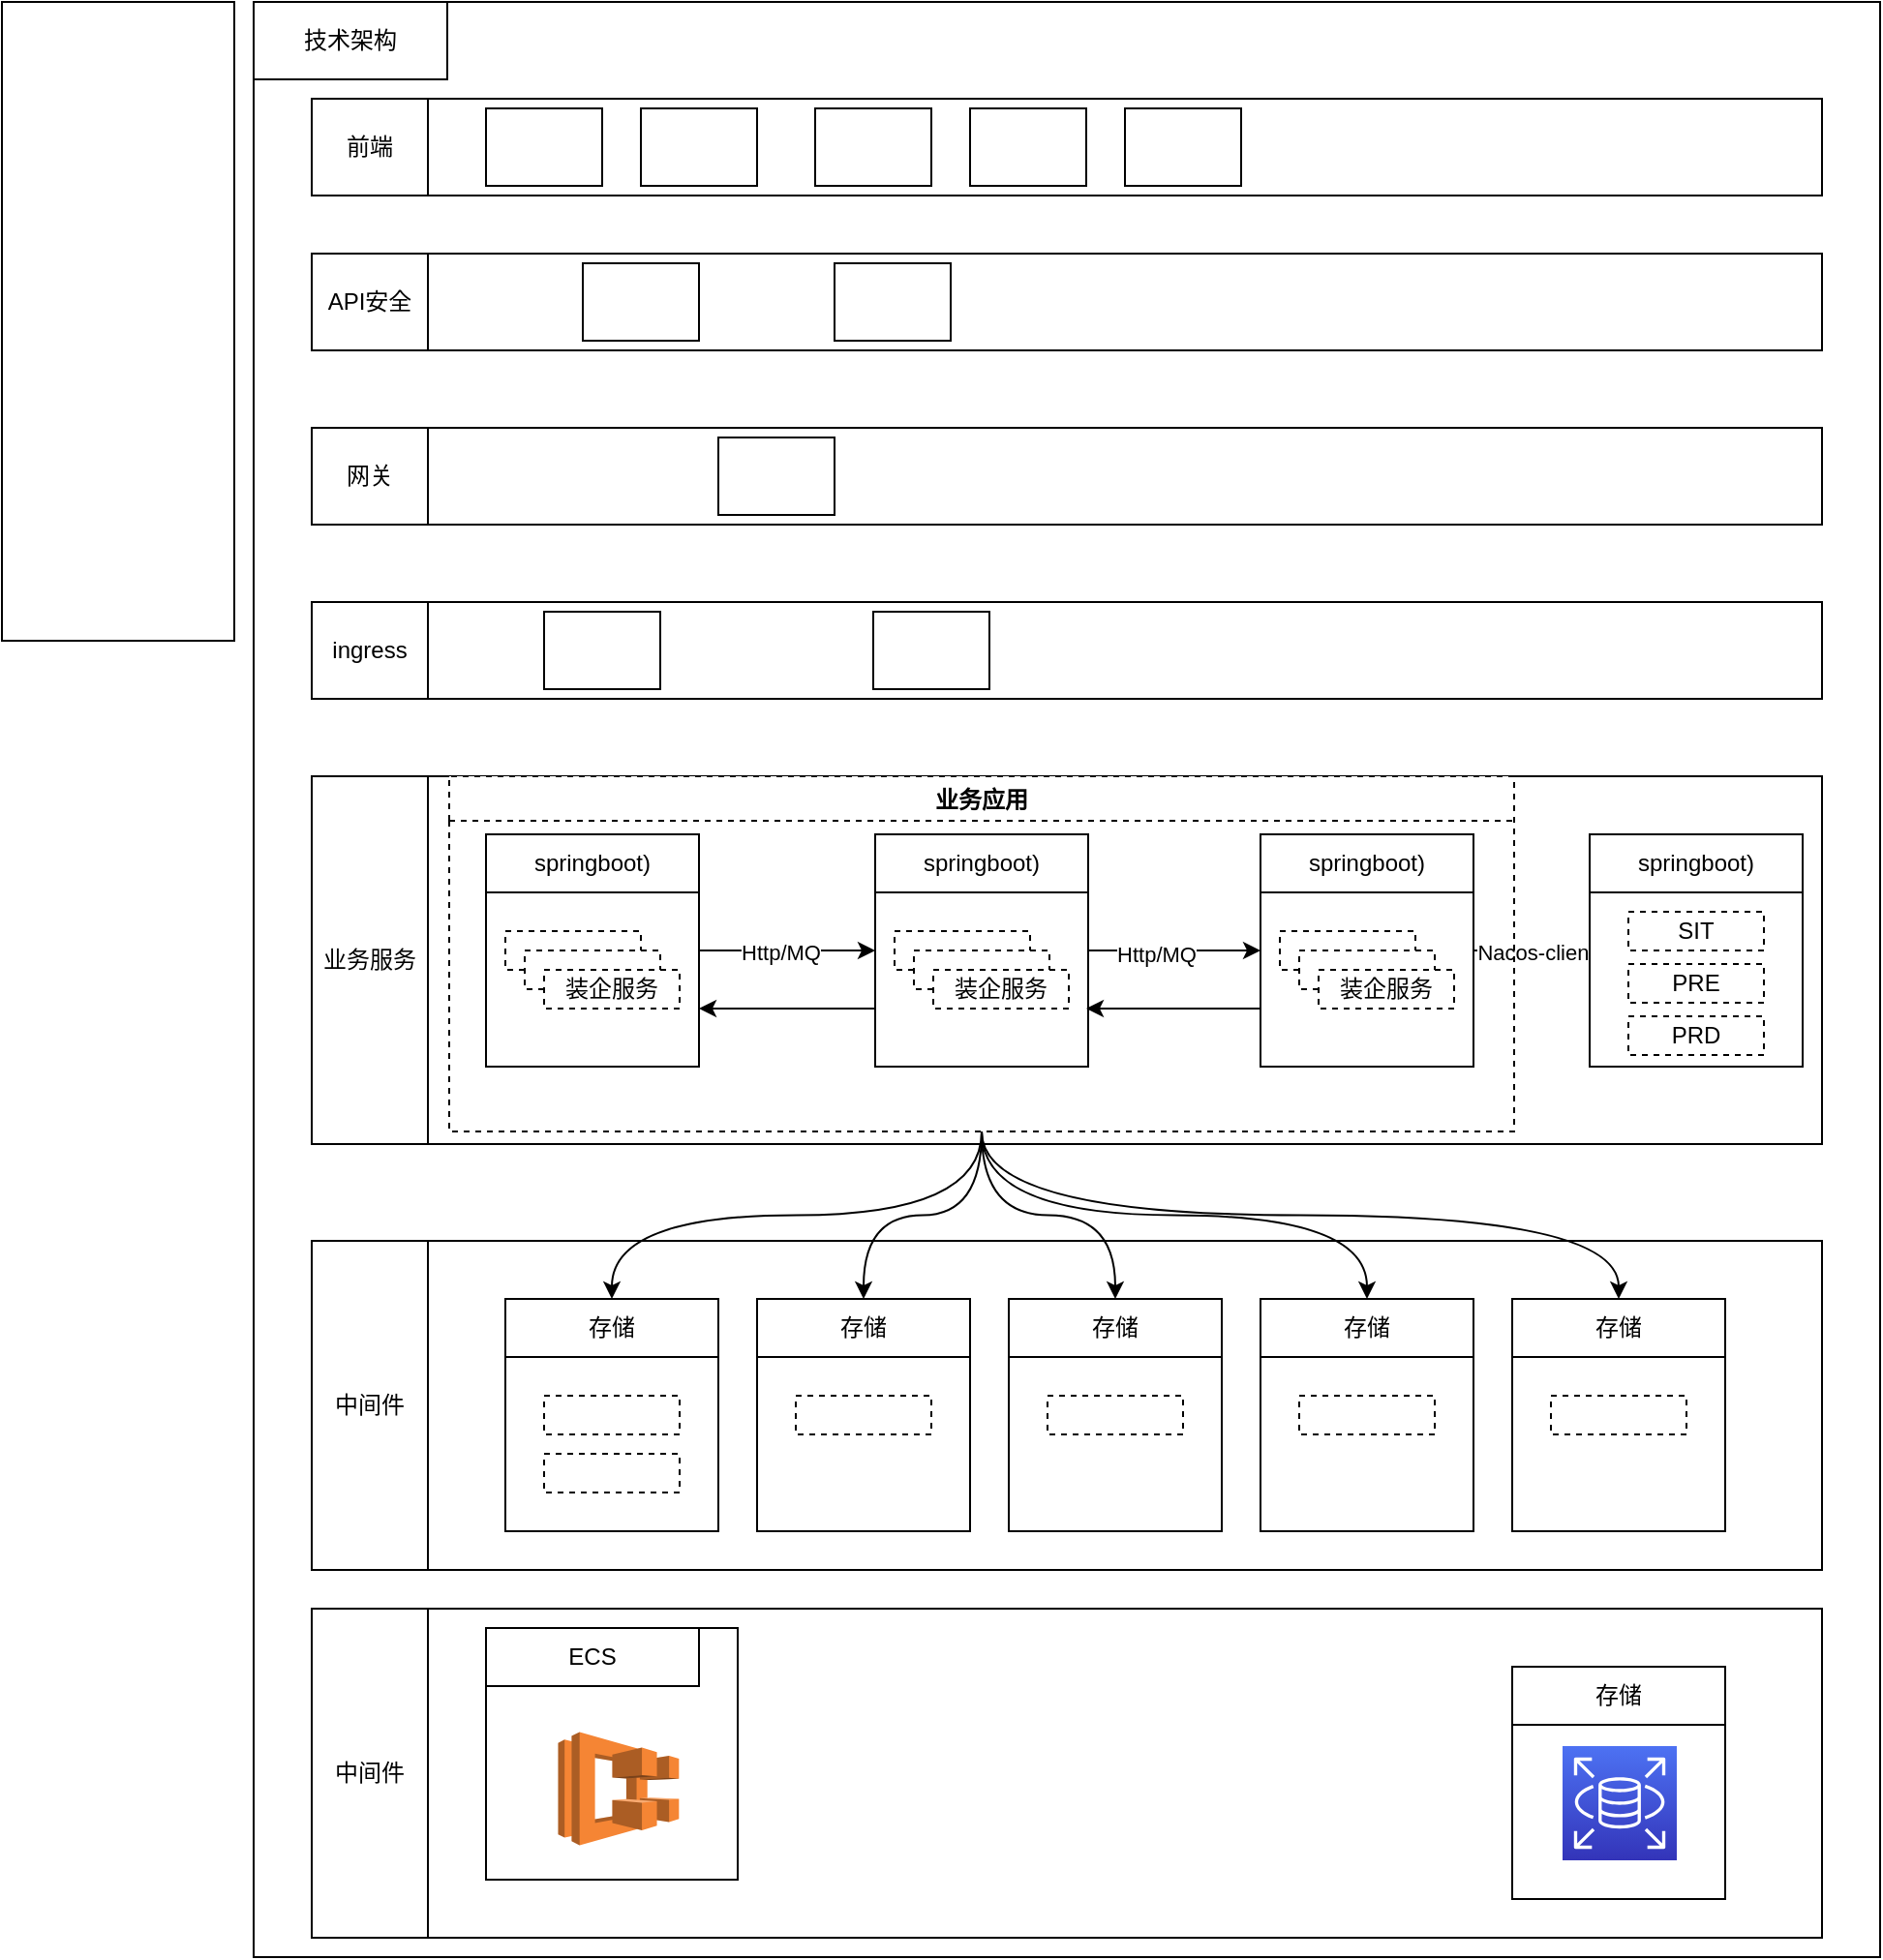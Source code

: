 <mxfile version="14.7.2" type="github">
  <diagram id="6mHEtAGcMzhpT5VHvflu" name="Page-1">
    <mxGraphModel dx="1773" dy="1792" grid="1" gridSize="10" guides="1" tooltips="1" connect="1" arrows="1" fold="1" page="1" pageScale="1" pageWidth="827" pageHeight="1169" math="0" shadow="0">
      <root>
        <mxCell id="0" />
        <mxCell id="1" parent="0" />
        <mxCell id="u0kvqzSaH0CHyrP6EFvl-1" value="" style="rounded=0;whiteSpace=wrap;html=1;direction=south;movable=1;resizable=1;rotatable=1;deletable=1;editable=1;connectable=1;" vertex="1" parent="1">
          <mxGeometry x="-520" y="-170" width="840" height="1010" as="geometry" />
        </mxCell>
        <mxCell id="u0kvqzSaH0CHyrP6EFvl-2" value="技术架构" style="rounded=0;whiteSpace=wrap;html=1;" vertex="1" parent="1">
          <mxGeometry x="-520" y="-170" width="100" height="40" as="geometry" />
        </mxCell>
        <mxCell id="u0kvqzSaH0CHyrP6EFvl-3" value="" style="rounded=0;whiteSpace=wrap;html=1;" vertex="1" parent="1">
          <mxGeometry x="-490" y="-120" width="780" height="50" as="geometry" />
        </mxCell>
        <mxCell id="u0kvqzSaH0CHyrP6EFvl-4" value="前端" style="rounded=0;whiteSpace=wrap;html=1;" vertex="1" parent="1">
          <mxGeometry x="-490" y="-120" width="60" height="50" as="geometry" />
        </mxCell>
        <mxCell id="u0kvqzSaH0CHyrP6EFvl-5" value="" style="rounded=0;whiteSpace=wrap;html=1;" vertex="1" parent="1">
          <mxGeometry x="-490" y="-40" width="780" height="50" as="geometry" />
        </mxCell>
        <mxCell id="u0kvqzSaH0CHyrP6EFvl-6" value="API安全" style="rounded=0;whiteSpace=wrap;html=1;" vertex="1" parent="1">
          <mxGeometry x="-490" y="-40" width="60" height="50" as="geometry" />
        </mxCell>
        <mxCell id="u0kvqzSaH0CHyrP6EFvl-7" value="" style="rounded=0;whiteSpace=wrap;html=1;" vertex="1" parent="1">
          <mxGeometry x="-490" y="50" width="780" height="50" as="geometry" />
        </mxCell>
        <mxCell id="u0kvqzSaH0CHyrP6EFvl-8" value="网关" style="rounded=0;whiteSpace=wrap;html=1;" vertex="1" parent="1">
          <mxGeometry x="-490" y="50" width="60" height="50" as="geometry" />
        </mxCell>
        <mxCell id="u0kvqzSaH0CHyrP6EFvl-9" value="" style="rounded=0;whiteSpace=wrap;html=1;" vertex="1" parent="1">
          <mxGeometry x="-490" y="140" width="780" height="50" as="geometry" />
        </mxCell>
        <mxCell id="u0kvqzSaH0CHyrP6EFvl-10" value="ingress" style="rounded=0;whiteSpace=wrap;html=1;" vertex="1" parent="1">
          <mxGeometry x="-490" y="140" width="60" height="50" as="geometry" />
        </mxCell>
        <mxCell id="u0kvqzSaH0CHyrP6EFvl-11" value="" style="rounded=0;whiteSpace=wrap;html=1;movable=1;resizable=1;rotatable=1;deletable=1;editable=1;connectable=1;" vertex="1" parent="1">
          <mxGeometry x="-490" y="230" width="780" height="190" as="geometry" />
        </mxCell>
        <mxCell id="u0kvqzSaH0CHyrP6EFvl-12" value="业务服务" style="rounded=0;whiteSpace=wrap;html=1;" vertex="1" parent="1">
          <mxGeometry x="-490" y="230" width="60" height="190" as="geometry" />
        </mxCell>
        <mxCell id="u0kvqzSaH0CHyrP6EFvl-13" value="" style="rounded=0;whiteSpace=wrap;html=1;" vertex="1" parent="1">
          <mxGeometry x="-490" y="470" width="780" height="170" as="geometry" />
        </mxCell>
        <mxCell id="u0kvqzSaH0CHyrP6EFvl-14" value="中间件" style="rounded=0;whiteSpace=wrap;html=1;" vertex="1" parent="1">
          <mxGeometry x="-490" y="470" width="60" height="170" as="geometry" />
        </mxCell>
        <mxCell id="u0kvqzSaH0CHyrP6EFvl-15" value="" style="rounded=0;whiteSpace=wrap;html=1;" vertex="1" parent="1">
          <mxGeometry x="-400" y="-115" width="60" height="40" as="geometry" />
        </mxCell>
        <mxCell id="u0kvqzSaH0CHyrP6EFvl-16" value="" style="rounded=0;whiteSpace=wrap;html=1;" vertex="1" parent="1">
          <mxGeometry x="-320" y="-115" width="60" height="40" as="geometry" />
        </mxCell>
        <mxCell id="u0kvqzSaH0CHyrP6EFvl-17" value="" style="rounded=0;whiteSpace=wrap;html=1;" vertex="1" parent="1">
          <mxGeometry x="-230" y="-115" width="60" height="40" as="geometry" />
        </mxCell>
        <mxCell id="u0kvqzSaH0CHyrP6EFvl-18" value="" style="rounded=0;whiteSpace=wrap;html=1;" vertex="1" parent="1">
          <mxGeometry x="-150" y="-115" width="60" height="40" as="geometry" />
        </mxCell>
        <mxCell id="u0kvqzSaH0CHyrP6EFvl-19" value="" style="rounded=0;whiteSpace=wrap;html=1;" vertex="1" parent="1">
          <mxGeometry x="-70" y="-115" width="60" height="40" as="geometry" />
        </mxCell>
        <mxCell id="u0kvqzSaH0CHyrP6EFvl-20" value="" style="rounded=0;whiteSpace=wrap;html=1;" vertex="1" parent="1">
          <mxGeometry x="-350" y="-35" width="60" height="40" as="geometry" />
        </mxCell>
        <mxCell id="u0kvqzSaH0CHyrP6EFvl-21" value="" style="rounded=0;whiteSpace=wrap;html=1;" vertex="1" parent="1">
          <mxGeometry x="-220" y="-35" width="60" height="40" as="geometry" />
        </mxCell>
        <mxCell id="u0kvqzSaH0CHyrP6EFvl-22" value="" style="rounded=0;whiteSpace=wrap;html=1;" vertex="1" parent="1">
          <mxGeometry x="-280" y="55" width="60" height="40" as="geometry" />
        </mxCell>
        <mxCell id="u0kvqzSaH0CHyrP6EFvl-23" value="" style="rounded=0;whiteSpace=wrap;html=1;" vertex="1" parent="1">
          <mxGeometry x="-370" y="145" width="60" height="40" as="geometry" />
        </mxCell>
        <mxCell id="u0kvqzSaH0CHyrP6EFvl-24" value="" style="rounded=0;whiteSpace=wrap;html=1;" vertex="1" parent="1">
          <mxGeometry x="-200" y="145" width="60" height="40" as="geometry" />
        </mxCell>
        <mxCell id="u0kvqzSaH0CHyrP6EFvl-25" style="edgeStyle=none;rounded=0;orthogonalLoop=1;jettySize=auto;html=1;exitX=0;exitY=0.75;exitDx=0;exitDy=0;entryX=1;entryY=0.75;entryDx=0;entryDy=0;" edge="1" parent="1" source="u0kvqzSaH0CHyrP6EFvl-28" target="u0kvqzSaH0CHyrP6EFvl-48">
          <mxGeometry relative="1" as="geometry" />
        </mxCell>
        <mxCell id="u0kvqzSaH0CHyrP6EFvl-26" style="edgeStyle=none;rounded=0;orthogonalLoop=1;jettySize=auto;html=1;exitX=1;exitY=0.5;exitDx=0;exitDy=0;entryX=0;entryY=0.5;entryDx=0;entryDy=0;" edge="1" parent="1" source="u0kvqzSaH0CHyrP6EFvl-28" target="u0kvqzSaH0CHyrP6EFvl-36">
          <mxGeometry relative="1" as="geometry" />
        </mxCell>
        <mxCell id="u0kvqzSaH0CHyrP6EFvl-27" value="Http/MQ" style="edgeLabel;html=1;align=center;verticalAlign=middle;resizable=0;points=[];" vertex="1" connectable="0" parent="u0kvqzSaH0CHyrP6EFvl-26">
          <mxGeometry x="-0.213" y="-2" relative="1" as="geometry">
            <mxPoint as="offset" />
          </mxGeometry>
        </mxCell>
        <mxCell id="u0kvqzSaH0CHyrP6EFvl-28" value="" style="rounded=0;whiteSpace=wrap;html=1;" vertex="1" parent="1">
          <mxGeometry x="-199" y="260" width="110" height="120" as="geometry" />
        </mxCell>
        <mxCell id="u0kvqzSaH0CHyrP6EFvl-29" value="springboot)" style="rounded=0;whiteSpace=wrap;html=1;" vertex="1" parent="1">
          <mxGeometry x="-199" y="260" width="110" height="30" as="geometry" />
        </mxCell>
        <mxCell id="u0kvqzSaH0CHyrP6EFvl-30" value="" style="rounded=0;whiteSpace=wrap;html=1;dashed=1;" vertex="1" parent="1">
          <mxGeometry x="-189" y="310" width="70" height="20" as="geometry" />
        </mxCell>
        <mxCell id="u0kvqzSaH0CHyrP6EFvl-31" value="" style="rounded=0;whiteSpace=wrap;html=1;dashed=1;" vertex="1" parent="1">
          <mxGeometry x="-179" y="320" width="70" height="20" as="geometry" />
        </mxCell>
        <mxCell id="u0kvqzSaH0CHyrP6EFvl-32" value="装企服务" style="rounded=0;whiteSpace=wrap;html=1;dashed=1;" vertex="1" parent="1">
          <mxGeometry x="-169" y="330" width="70" height="20" as="geometry" />
        </mxCell>
        <mxCell id="u0kvqzSaH0CHyrP6EFvl-33" style="edgeStyle=none;rounded=0;orthogonalLoop=1;jettySize=auto;html=1;exitX=0;exitY=0.75;exitDx=0;exitDy=0;" edge="1" parent="1" source="u0kvqzSaH0CHyrP6EFvl-36">
          <mxGeometry relative="1" as="geometry">
            <mxPoint x="-90" y="350" as="targetPoint" />
          </mxGeometry>
        </mxCell>
        <mxCell id="u0kvqzSaH0CHyrP6EFvl-34" style="edgeStyle=none;rounded=0;orthogonalLoop=1;jettySize=auto;html=1;exitX=1;exitY=0.5;exitDx=0;exitDy=0;" edge="1" parent="1" source="u0kvqzSaH0CHyrP6EFvl-36" target="u0kvqzSaH0CHyrP6EFvl-41">
          <mxGeometry relative="1" as="geometry" />
        </mxCell>
        <mxCell id="u0kvqzSaH0CHyrP6EFvl-35" value="Nacos-client" style="edgeLabel;html=1;align=center;verticalAlign=middle;resizable=0;points=[];" vertex="1" connectable="0" parent="u0kvqzSaH0CHyrP6EFvl-34">
          <mxGeometry x="0.067" y="-1" relative="1" as="geometry">
            <mxPoint as="offset" />
          </mxGeometry>
        </mxCell>
        <mxCell id="u0kvqzSaH0CHyrP6EFvl-36" value="" style="rounded=0;whiteSpace=wrap;html=1;" vertex="1" parent="1">
          <mxGeometry y="260" width="110" height="120" as="geometry" />
        </mxCell>
        <mxCell id="u0kvqzSaH0CHyrP6EFvl-37" value="springboot)" style="rounded=0;whiteSpace=wrap;html=1;" vertex="1" parent="1">
          <mxGeometry y="260" width="110" height="30" as="geometry" />
        </mxCell>
        <mxCell id="u0kvqzSaH0CHyrP6EFvl-38" value="" style="rounded=0;whiteSpace=wrap;html=1;dashed=1;" vertex="1" parent="1">
          <mxGeometry x="10" y="310" width="70" height="20" as="geometry" />
        </mxCell>
        <mxCell id="u0kvqzSaH0CHyrP6EFvl-39" value="" style="rounded=0;whiteSpace=wrap;html=1;dashed=1;" vertex="1" parent="1">
          <mxGeometry x="20" y="320" width="70" height="20" as="geometry" />
        </mxCell>
        <mxCell id="u0kvqzSaH0CHyrP6EFvl-40" value="装企服务" style="rounded=0;whiteSpace=wrap;html=1;dashed=1;" vertex="1" parent="1">
          <mxGeometry x="30" y="330" width="70" height="20" as="geometry" />
        </mxCell>
        <mxCell id="u0kvqzSaH0CHyrP6EFvl-41" value="" style="rounded=0;whiteSpace=wrap;html=1;" vertex="1" parent="1">
          <mxGeometry x="170" y="260" width="110" height="120" as="geometry" />
        </mxCell>
        <mxCell id="u0kvqzSaH0CHyrP6EFvl-42" value="springboot)" style="rounded=0;whiteSpace=wrap;html=1;" vertex="1" parent="1">
          <mxGeometry x="170" y="260" width="110" height="30" as="geometry" />
        </mxCell>
        <mxCell id="u0kvqzSaH0CHyrP6EFvl-43" value="SIT" style="rounded=0;whiteSpace=wrap;html=1;dashed=1;" vertex="1" parent="1">
          <mxGeometry x="190" y="300" width="70" height="20" as="geometry" />
        </mxCell>
        <mxCell id="u0kvqzSaH0CHyrP6EFvl-44" value="PRE" style="rounded=0;whiteSpace=wrap;html=1;dashed=1;" vertex="1" parent="1">
          <mxGeometry x="190" y="327" width="70" height="20" as="geometry" />
        </mxCell>
        <mxCell id="u0kvqzSaH0CHyrP6EFvl-45" value="PRD" style="rounded=0;whiteSpace=wrap;html=1;dashed=1;" vertex="1" parent="1">
          <mxGeometry x="190" y="354" width="70" height="20" as="geometry" />
        </mxCell>
        <mxCell id="u0kvqzSaH0CHyrP6EFvl-46" style="edgeStyle=none;rounded=0;orthogonalLoop=1;jettySize=auto;html=1;exitX=1;exitY=0.5;exitDx=0;exitDy=0;entryX=0;entryY=0.5;entryDx=0;entryDy=0;" edge="1" parent="1" source="u0kvqzSaH0CHyrP6EFvl-48" target="u0kvqzSaH0CHyrP6EFvl-28">
          <mxGeometry relative="1" as="geometry">
            <mxPoint x="-210" y="320" as="targetPoint" />
          </mxGeometry>
        </mxCell>
        <mxCell id="u0kvqzSaH0CHyrP6EFvl-47" value="Http/MQ" style="edgeLabel;html=1;align=center;verticalAlign=middle;resizable=0;points=[];" vertex="1" connectable="0" parent="u0kvqzSaH0CHyrP6EFvl-46">
          <mxGeometry x="-0.077" y="-1" relative="1" as="geometry">
            <mxPoint as="offset" />
          </mxGeometry>
        </mxCell>
        <mxCell id="u0kvqzSaH0CHyrP6EFvl-48" value="" style="rounded=0;whiteSpace=wrap;html=1;container=1;" vertex="1" parent="1">
          <mxGeometry x="-400" y="260" width="110" height="120" as="geometry" />
        </mxCell>
        <mxCell id="u0kvqzSaH0CHyrP6EFvl-49" value="springboot)" style="rounded=0;whiteSpace=wrap;html=1;" vertex="1" parent="1">
          <mxGeometry x="-400" y="260" width="110" height="30" as="geometry" />
        </mxCell>
        <mxCell id="u0kvqzSaH0CHyrP6EFvl-50" value="" style="rounded=0;whiteSpace=wrap;html=1;dashed=1;" vertex="1" parent="1">
          <mxGeometry x="-390" y="310" width="70" height="20" as="geometry" />
        </mxCell>
        <mxCell id="u0kvqzSaH0CHyrP6EFvl-51" value="" style="rounded=0;whiteSpace=wrap;html=1;dashed=1;" vertex="1" parent="1">
          <mxGeometry x="-380" y="320" width="70" height="20" as="geometry" />
        </mxCell>
        <mxCell id="u0kvqzSaH0CHyrP6EFvl-52" value="装企服务" style="rounded=0;whiteSpace=wrap;html=1;dashed=1;" vertex="1" parent="1">
          <mxGeometry x="-370" y="330" width="70" height="20" as="geometry" />
        </mxCell>
        <mxCell id="u0kvqzSaH0CHyrP6EFvl-53" style="edgeStyle=orthogonalEdgeStyle;curved=1;rounded=0;orthogonalLoop=1;jettySize=auto;html=1;exitX=0.5;exitY=1;exitDx=0;exitDy=0;entryX=0.5;entryY=0;entryDx=0;entryDy=0;" edge="1" parent="1" source="u0kvqzSaH0CHyrP6EFvl-58" target="u0kvqzSaH0CHyrP6EFvl-60">
          <mxGeometry relative="1" as="geometry" />
        </mxCell>
        <mxCell id="u0kvqzSaH0CHyrP6EFvl-54" style="edgeStyle=orthogonalEdgeStyle;curved=1;rounded=0;orthogonalLoop=1;jettySize=auto;html=1;exitX=0.5;exitY=1;exitDx=0;exitDy=0;" edge="1" parent="1" source="u0kvqzSaH0CHyrP6EFvl-58" target="u0kvqzSaH0CHyrP6EFvl-64">
          <mxGeometry relative="1" as="geometry" />
        </mxCell>
        <mxCell id="u0kvqzSaH0CHyrP6EFvl-55" style="edgeStyle=orthogonalEdgeStyle;curved=1;rounded=0;orthogonalLoop=1;jettySize=auto;html=1;exitX=0.5;exitY=1;exitDx=0;exitDy=0;" edge="1" parent="1" source="u0kvqzSaH0CHyrP6EFvl-58" target="u0kvqzSaH0CHyrP6EFvl-67">
          <mxGeometry relative="1" as="geometry" />
        </mxCell>
        <mxCell id="u0kvqzSaH0CHyrP6EFvl-56" style="edgeStyle=orthogonalEdgeStyle;curved=1;rounded=0;orthogonalLoop=1;jettySize=auto;html=1;exitX=0.5;exitY=1;exitDx=0;exitDy=0;entryX=0.5;entryY=0;entryDx=0;entryDy=0;" edge="1" parent="1" source="u0kvqzSaH0CHyrP6EFvl-58" target="u0kvqzSaH0CHyrP6EFvl-70">
          <mxGeometry relative="1" as="geometry" />
        </mxCell>
        <mxCell id="u0kvqzSaH0CHyrP6EFvl-57" style="edgeStyle=orthogonalEdgeStyle;curved=1;rounded=0;orthogonalLoop=1;jettySize=auto;html=1;exitX=0.5;exitY=1;exitDx=0;exitDy=0;" edge="1" parent="1" source="u0kvqzSaH0CHyrP6EFvl-58" target="u0kvqzSaH0CHyrP6EFvl-73">
          <mxGeometry relative="1" as="geometry" />
        </mxCell>
        <mxCell id="u0kvqzSaH0CHyrP6EFvl-58" value="业务应用" style="swimlane;dashed=1;movable=1;resizable=1;rotatable=1;deletable=1;editable=1;connectable=1;" vertex="1" parent="1">
          <mxGeometry x="-419" y="230" width="550" height="183.5" as="geometry" />
        </mxCell>
        <mxCell id="u0kvqzSaH0CHyrP6EFvl-59" value="" style="rounded=0;whiteSpace=wrap;html=1;container=1;" vertex="1" parent="1">
          <mxGeometry x="-390" y="500" width="110" height="120" as="geometry" />
        </mxCell>
        <mxCell id="u0kvqzSaH0CHyrP6EFvl-60" value="存储" style="rounded=0;whiteSpace=wrap;html=1;" vertex="1" parent="1">
          <mxGeometry x="-390" y="500" width="110" height="30" as="geometry" />
        </mxCell>
        <mxCell id="u0kvqzSaH0CHyrP6EFvl-61" value="" style="rounded=0;whiteSpace=wrap;html=1;dashed=1;" vertex="1" parent="1">
          <mxGeometry x="-370" y="550" width="70" height="20" as="geometry" />
        </mxCell>
        <mxCell id="u0kvqzSaH0CHyrP6EFvl-62" value="" style="rounded=0;whiteSpace=wrap;html=1;dashed=1;" vertex="1" parent="1">
          <mxGeometry x="-370" y="580" width="70" height="20" as="geometry" />
        </mxCell>
        <mxCell id="u0kvqzSaH0CHyrP6EFvl-63" value="" style="rounded=0;whiteSpace=wrap;html=1;container=1;" vertex="1" parent="1">
          <mxGeometry x="-260" y="500" width="110" height="120" as="geometry" />
        </mxCell>
        <mxCell id="u0kvqzSaH0CHyrP6EFvl-64" value="存储" style="rounded=0;whiteSpace=wrap;html=1;" vertex="1" parent="1">
          <mxGeometry x="-260" y="500" width="110" height="30" as="geometry" />
        </mxCell>
        <mxCell id="u0kvqzSaH0CHyrP6EFvl-65" value="" style="rounded=0;whiteSpace=wrap;html=1;dashed=1;" vertex="1" parent="1">
          <mxGeometry x="-240" y="550" width="70" height="20" as="geometry" />
        </mxCell>
        <mxCell id="u0kvqzSaH0CHyrP6EFvl-66" value="" style="rounded=0;whiteSpace=wrap;html=1;container=1;" vertex="1" parent="1">
          <mxGeometry x="-130" y="500" width="110" height="120" as="geometry" />
        </mxCell>
        <mxCell id="u0kvqzSaH0CHyrP6EFvl-67" value="存储" style="rounded=0;whiteSpace=wrap;html=1;" vertex="1" parent="1">
          <mxGeometry x="-130" y="500" width="110" height="30" as="geometry" />
        </mxCell>
        <mxCell id="u0kvqzSaH0CHyrP6EFvl-68" value="" style="rounded=0;whiteSpace=wrap;html=1;dashed=1;" vertex="1" parent="1">
          <mxGeometry x="-110" y="550" width="70" height="20" as="geometry" />
        </mxCell>
        <mxCell id="u0kvqzSaH0CHyrP6EFvl-69" value="" style="rounded=0;whiteSpace=wrap;html=1;container=1;" vertex="1" parent="1">
          <mxGeometry y="500" width="110" height="120" as="geometry" />
        </mxCell>
        <mxCell id="u0kvqzSaH0CHyrP6EFvl-70" value="存储" style="rounded=0;whiteSpace=wrap;html=1;" vertex="1" parent="1">
          <mxGeometry y="500" width="110" height="30" as="geometry" />
        </mxCell>
        <mxCell id="u0kvqzSaH0CHyrP6EFvl-71" value="" style="rounded=0;whiteSpace=wrap;html=1;dashed=1;" vertex="1" parent="1">
          <mxGeometry x="20" y="550" width="70" height="20" as="geometry" />
        </mxCell>
        <mxCell id="u0kvqzSaH0CHyrP6EFvl-72" value="" style="rounded=0;whiteSpace=wrap;html=1;container=1;" vertex="1" parent="1">
          <mxGeometry x="130" y="500" width="110" height="120" as="geometry" />
        </mxCell>
        <mxCell id="u0kvqzSaH0CHyrP6EFvl-73" value="存储" style="rounded=0;whiteSpace=wrap;html=1;" vertex="1" parent="1">
          <mxGeometry x="130" y="500" width="110" height="30" as="geometry" />
        </mxCell>
        <mxCell id="u0kvqzSaH0CHyrP6EFvl-74" value="" style="rounded=0;whiteSpace=wrap;html=1;dashed=1;" vertex="1" parent="1">
          <mxGeometry x="150" y="550" width="70" height="20" as="geometry" />
        </mxCell>
        <mxCell id="u0kvqzSaH0CHyrP6EFvl-75" value="" style="rounded=0;whiteSpace=wrap;html=1;" vertex="1" parent="1">
          <mxGeometry x="-490" y="660" width="780" height="170" as="geometry" />
        </mxCell>
        <mxCell id="u0kvqzSaH0CHyrP6EFvl-76" value="中间件" style="rounded=0;whiteSpace=wrap;html=1;" vertex="1" parent="1">
          <mxGeometry x="-490" y="660" width="60" height="170" as="geometry" />
        </mxCell>
        <mxCell id="u0kvqzSaH0CHyrP6EFvl-77" value="" style="rounded=0;whiteSpace=wrap;html=1;container=1;" vertex="1" parent="1">
          <mxGeometry x="-400" y="670" width="130" height="130" as="geometry" />
        </mxCell>
        <mxCell id="u0kvqzSaH0CHyrP6EFvl-78" value="" style="outlineConnect=0;dashed=0;verticalLabelPosition=bottom;verticalAlign=top;align=center;html=1;shape=mxgraph.aws3.ecs;fillColor=#F58534;gradientColor=none;" vertex="1" parent="u0kvqzSaH0CHyrP6EFvl-77">
          <mxGeometry x="37.267" y="53.733" width="62.4" height="58.5" as="geometry" />
        </mxCell>
        <mxCell id="u0kvqzSaH0CHyrP6EFvl-79" value="ECS" style="rounded=0;whiteSpace=wrap;html=1;" vertex="1" parent="1">
          <mxGeometry x="-400" y="670" width="110" height="30" as="geometry" />
        </mxCell>
        <mxCell id="u0kvqzSaH0CHyrP6EFvl-80" value="" style="rounded=0;whiteSpace=wrap;html=1;container=1;" vertex="1" parent="1">
          <mxGeometry x="130" y="690" width="110" height="120" as="geometry" />
        </mxCell>
        <mxCell id="u0kvqzSaH0CHyrP6EFvl-81" value="" style="points=[[0,0,0],[0.25,0,0],[0.5,0,0],[0.75,0,0],[1,0,0],[0,1,0],[0.25,1,0],[0.5,1,0],[0.75,1,0],[1,1,0],[0,0.25,0],[0,0.5,0],[0,0.75,0],[1,0.25,0],[1,0.5,0],[1,0.75,0]];outlineConnect=0;fontColor=#232F3E;gradientColor=#4D72F3;gradientDirection=north;fillColor=#3334B9;strokeColor=#ffffff;dashed=0;verticalLabelPosition=bottom;verticalAlign=top;align=center;html=1;fontSize=12;fontStyle=0;aspect=fixed;shape=mxgraph.aws4.resourceIcon;resIcon=mxgraph.aws4.rds;" vertex="1" parent="u0kvqzSaH0CHyrP6EFvl-80">
          <mxGeometry x="26" y="41" width="59" height="59" as="geometry" />
        </mxCell>
        <mxCell id="u0kvqzSaH0CHyrP6EFvl-82" value="存储" style="rounded=0;whiteSpace=wrap;html=1;" vertex="1" parent="1">
          <mxGeometry x="130" y="690" width="110" height="30" as="geometry" />
        </mxCell>
        <mxCell id="u0kvqzSaH0CHyrP6EFvl-83" value="" style="rounded=0;whiteSpace=wrap;html=1;" vertex="1" parent="1">
          <mxGeometry x="-650" y="-170" width="120" height="330" as="geometry" />
        </mxCell>
      </root>
    </mxGraphModel>
  </diagram>
</mxfile>
